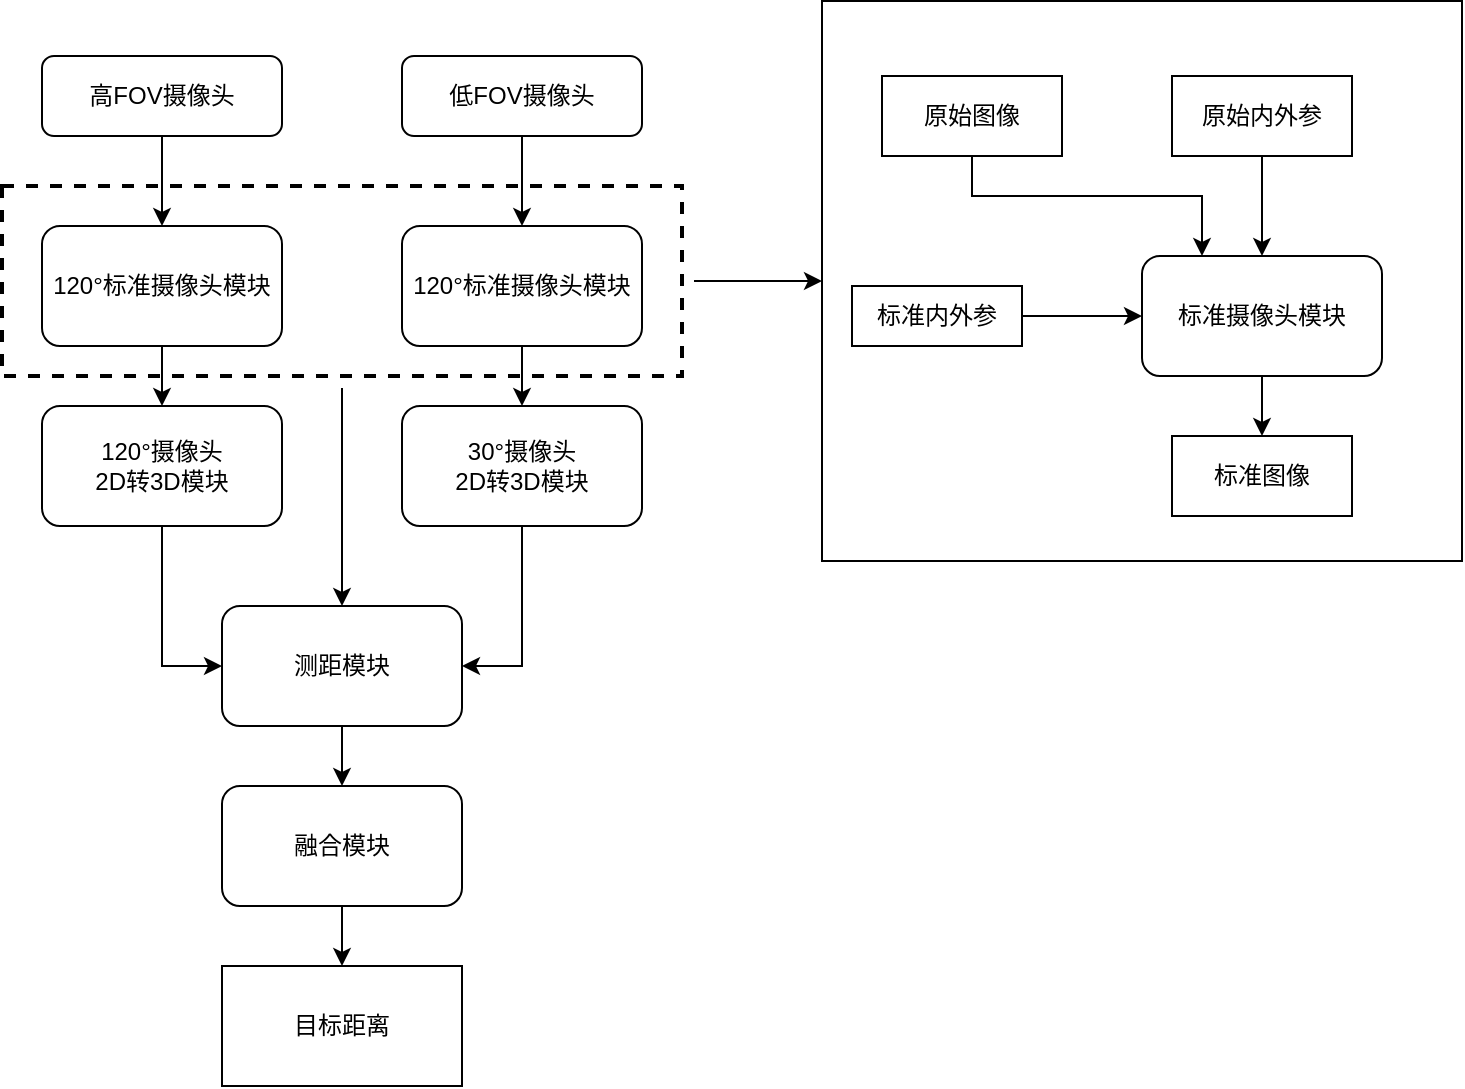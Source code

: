 <mxfile version="21.7.5" type="github">
  <diagram id="C5RBs43oDa-KdzZeNtuy" name="Page-1">
    <mxGraphModel dx="1386" dy="751" grid="1" gridSize="10" guides="1" tooltips="1" connect="1" arrows="1" fold="1" page="1" pageScale="1" pageWidth="827" pageHeight="1169" math="0" shadow="0">
      <root>
        <mxCell id="WIyWlLk6GJQsqaUBKTNV-0" />
        <mxCell id="WIyWlLk6GJQsqaUBKTNV-1" parent="WIyWlLk6GJQsqaUBKTNV-0" />
        <mxCell id="g37QjNz19FZHffNv4__E-36" value="" style="group" vertex="1" connectable="0" parent="WIyWlLk6GJQsqaUBKTNV-1">
          <mxGeometry x="50" y="40" width="320" height="515" as="geometry" />
        </mxCell>
        <mxCell id="g37QjNz19FZHffNv4__E-20" value="高FOV摄像头" style="rounded=1;whiteSpace=wrap;html=1;fontSize=12;glass=0;strokeWidth=1;shadow=0;" vertex="1" parent="g37QjNz19FZHffNv4__E-36">
          <mxGeometry width="120" height="40" as="geometry" />
        </mxCell>
        <mxCell id="g37QjNz19FZHffNv4__E-22" value="低FOV摄像头" style="rounded=1;whiteSpace=wrap;html=1;fontSize=12;glass=0;strokeWidth=1;shadow=0;" vertex="1" parent="g37QjNz19FZHffNv4__E-36">
          <mxGeometry x="180" width="120" height="40" as="geometry" />
        </mxCell>
        <mxCell id="g37QjNz19FZHffNv4__E-24" value="120°标准摄像头模块" style="rounded=1;whiteSpace=wrap;html=1;" vertex="1" parent="g37QjNz19FZHffNv4__E-36">
          <mxGeometry y="85" width="120" height="60" as="geometry" />
        </mxCell>
        <mxCell id="g37QjNz19FZHffNv4__E-19" style="edgeStyle=orthogonalEdgeStyle;rounded=0;orthogonalLoop=1;jettySize=auto;html=1;entryX=0.5;entryY=0;entryDx=0;entryDy=0;" edge="1" parent="g37QjNz19FZHffNv4__E-36" source="g37QjNz19FZHffNv4__E-20" target="g37QjNz19FZHffNv4__E-24">
          <mxGeometry relative="1" as="geometry" />
        </mxCell>
        <mxCell id="g37QjNz19FZHffNv4__E-26" value="120°标准摄像头模块" style="rounded=1;whiteSpace=wrap;html=1;" vertex="1" parent="g37QjNz19FZHffNv4__E-36">
          <mxGeometry x="180" y="85" width="120" height="60" as="geometry" />
        </mxCell>
        <mxCell id="g37QjNz19FZHffNv4__E-21" style="edgeStyle=orthogonalEdgeStyle;rounded=0;orthogonalLoop=1;jettySize=auto;html=1;entryX=0.5;entryY=0;entryDx=0;entryDy=0;" edge="1" parent="g37QjNz19FZHffNv4__E-36" source="g37QjNz19FZHffNv4__E-22" target="g37QjNz19FZHffNv4__E-26">
          <mxGeometry relative="1" as="geometry" />
        </mxCell>
        <mxCell id="g37QjNz19FZHffNv4__E-28" value="120°摄像头&lt;br&gt;2D转3D模块" style="rounded=1;whiteSpace=wrap;html=1;" vertex="1" parent="g37QjNz19FZHffNv4__E-36">
          <mxGeometry y="175" width="120" height="60" as="geometry" />
        </mxCell>
        <mxCell id="g37QjNz19FZHffNv4__E-23" style="edgeStyle=orthogonalEdgeStyle;rounded=0;orthogonalLoop=1;jettySize=auto;html=1;" edge="1" parent="g37QjNz19FZHffNv4__E-36" source="g37QjNz19FZHffNv4__E-24" target="g37QjNz19FZHffNv4__E-28">
          <mxGeometry relative="1" as="geometry" />
        </mxCell>
        <mxCell id="g37QjNz19FZHffNv4__E-30" value="30°摄像头&lt;br&gt;2D转3D模块" style="rounded=1;whiteSpace=wrap;html=1;" vertex="1" parent="g37QjNz19FZHffNv4__E-36">
          <mxGeometry x="180" y="175" width="120" height="60" as="geometry" />
        </mxCell>
        <mxCell id="g37QjNz19FZHffNv4__E-25" style="edgeStyle=orthogonalEdgeStyle;rounded=0;orthogonalLoop=1;jettySize=auto;html=1;" edge="1" parent="g37QjNz19FZHffNv4__E-36" source="g37QjNz19FZHffNv4__E-26" target="g37QjNz19FZHffNv4__E-30">
          <mxGeometry relative="1" as="geometry" />
        </mxCell>
        <mxCell id="g37QjNz19FZHffNv4__E-32" value="测距模块" style="rounded=1;whiteSpace=wrap;html=1;" vertex="1" parent="g37QjNz19FZHffNv4__E-36">
          <mxGeometry x="90" y="275" width="120" height="60" as="geometry" />
        </mxCell>
        <mxCell id="g37QjNz19FZHffNv4__E-27" style="edgeStyle=orthogonalEdgeStyle;rounded=0;orthogonalLoop=1;jettySize=auto;html=1;entryX=0;entryY=0.5;entryDx=0;entryDy=0;" edge="1" parent="g37QjNz19FZHffNv4__E-36" source="g37QjNz19FZHffNv4__E-28" target="g37QjNz19FZHffNv4__E-32">
          <mxGeometry relative="1" as="geometry" />
        </mxCell>
        <mxCell id="g37QjNz19FZHffNv4__E-29" style="edgeStyle=orthogonalEdgeStyle;rounded=0;orthogonalLoop=1;jettySize=auto;html=1;entryX=1;entryY=0.5;entryDx=0;entryDy=0;" edge="1" parent="g37QjNz19FZHffNv4__E-36" source="g37QjNz19FZHffNv4__E-30" target="g37QjNz19FZHffNv4__E-32">
          <mxGeometry relative="1" as="geometry" />
        </mxCell>
        <mxCell id="g37QjNz19FZHffNv4__E-33" value="目标距离" style="rounded=0;whiteSpace=wrap;html=1;" vertex="1" parent="g37QjNz19FZHffNv4__E-36">
          <mxGeometry x="90" y="455" width="120" height="60" as="geometry" />
        </mxCell>
        <mxCell id="g37QjNz19FZHffNv4__E-34" style="edgeStyle=orthogonalEdgeStyle;rounded=0;orthogonalLoop=1;jettySize=auto;html=1;" edge="1" parent="g37QjNz19FZHffNv4__E-36" source="g37QjNz19FZHffNv4__E-35" target="g37QjNz19FZHffNv4__E-33">
          <mxGeometry relative="1" as="geometry" />
        </mxCell>
        <mxCell id="g37QjNz19FZHffNv4__E-35" value="融合模块" style="rounded=1;whiteSpace=wrap;html=1;" vertex="1" parent="g37QjNz19FZHffNv4__E-36">
          <mxGeometry x="90" y="365" width="120" height="60" as="geometry" />
        </mxCell>
        <mxCell id="g37QjNz19FZHffNv4__E-31" style="edgeStyle=orthogonalEdgeStyle;rounded=0;orthogonalLoop=1;jettySize=auto;html=1;" edge="1" parent="g37QjNz19FZHffNv4__E-36" source="g37QjNz19FZHffNv4__E-32" target="g37QjNz19FZHffNv4__E-35">
          <mxGeometry relative="1" as="geometry" />
        </mxCell>
        <mxCell id="g37QjNz19FZHffNv4__E-50" style="edgeStyle=orthogonalEdgeStyle;rounded=0;orthogonalLoop=1;jettySize=auto;html=1;" edge="1" parent="g37QjNz19FZHffNv4__E-36" source="g37QjNz19FZHffNv4__E-38" target="g37QjNz19FZHffNv4__E-32">
          <mxGeometry relative="1" as="geometry" />
        </mxCell>
        <mxCell id="g37QjNz19FZHffNv4__E-38" value="" style="rounded=0;whiteSpace=wrap;html=1;strokeColor=default;strokeWidth=2;perimeterSpacing=6;gradientColor=none;fillColor=none;dashed=1;" vertex="1" parent="g37QjNz19FZHffNv4__E-36">
          <mxGeometry x="-20" y="65" width="340" height="95" as="geometry" />
        </mxCell>
        <mxCell id="g37QjNz19FZHffNv4__E-39" style="edgeStyle=orthogonalEdgeStyle;rounded=0;orthogonalLoop=1;jettySize=auto;html=1;exitX=1;exitY=0.5;exitDx=0;exitDy=0;" edge="1" parent="WIyWlLk6GJQsqaUBKTNV-1" source="g37QjNz19FZHffNv4__E-38" target="g37QjNz19FZHffNv4__E-37">
          <mxGeometry relative="1" as="geometry" />
        </mxCell>
        <mxCell id="g37QjNz19FZHffNv4__E-49" value="" style="group" vertex="1" connectable="0" parent="WIyWlLk6GJQsqaUBKTNV-1">
          <mxGeometry x="440" y="12.5" width="320" height="280" as="geometry" />
        </mxCell>
        <mxCell id="g37QjNz19FZHffNv4__E-37" value="" style="rounded=0;whiteSpace=wrap;html=1;" vertex="1" parent="g37QjNz19FZHffNv4__E-49">
          <mxGeometry width="320" height="280" as="geometry" />
        </mxCell>
        <mxCell id="g37QjNz19FZHffNv4__E-40" value="标准摄像头模块" style="rounded=1;whiteSpace=wrap;html=1;" vertex="1" parent="g37QjNz19FZHffNv4__E-49">
          <mxGeometry x="160" y="127.5" width="120" height="60" as="geometry" />
        </mxCell>
        <mxCell id="g37QjNz19FZHffNv4__E-44" style="edgeStyle=orthogonalEdgeStyle;rounded=0;orthogonalLoop=1;jettySize=auto;html=1;entryX=0.25;entryY=0;entryDx=0;entryDy=0;" edge="1" parent="g37QjNz19FZHffNv4__E-49" source="g37QjNz19FZHffNv4__E-41" target="g37QjNz19FZHffNv4__E-40">
          <mxGeometry relative="1" as="geometry">
            <Array as="points">
              <mxPoint x="75" y="97.5" />
              <mxPoint x="190" y="97.5" />
            </Array>
          </mxGeometry>
        </mxCell>
        <mxCell id="g37QjNz19FZHffNv4__E-41" value="原始图像" style="rounded=0;whiteSpace=wrap;html=1;" vertex="1" parent="g37QjNz19FZHffNv4__E-49">
          <mxGeometry x="30" y="37.5" width="90" height="40" as="geometry" />
        </mxCell>
        <mxCell id="g37QjNz19FZHffNv4__E-43" style="edgeStyle=orthogonalEdgeStyle;rounded=0;orthogonalLoop=1;jettySize=auto;html=1;" edge="1" parent="g37QjNz19FZHffNv4__E-49" source="g37QjNz19FZHffNv4__E-42" target="g37QjNz19FZHffNv4__E-40">
          <mxGeometry relative="1" as="geometry" />
        </mxCell>
        <mxCell id="g37QjNz19FZHffNv4__E-42" value="原始内外参" style="rounded=0;whiteSpace=wrap;html=1;" vertex="1" parent="g37QjNz19FZHffNv4__E-49">
          <mxGeometry x="175" y="37.5" width="90" height="40" as="geometry" />
        </mxCell>
        <mxCell id="g37QjNz19FZHffNv4__E-46" style="edgeStyle=orthogonalEdgeStyle;rounded=0;orthogonalLoop=1;jettySize=auto;html=1;" edge="1" parent="g37QjNz19FZHffNv4__E-49" source="g37QjNz19FZHffNv4__E-45" target="g37QjNz19FZHffNv4__E-40">
          <mxGeometry relative="1" as="geometry" />
        </mxCell>
        <mxCell id="g37QjNz19FZHffNv4__E-45" value="标准内外参" style="rounded=0;whiteSpace=wrap;html=1;" vertex="1" parent="g37QjNz19FZHffNv4__E-49">
          <mxGeometry x="15" y="142.5" width="85" height="30" as="geometry" />
        </mxCell>
        <mxCell id="g37QjNz19FZHffNv4__E-47" value="标准图像" style="rounded=0;whiteSpace=wrap;html=1;" vertex="1" parent="g37QjNz19FZHffNv4__E-49">
          <mxGeometry x="175" y="217.5" width="90" height="40" as="geometry" />
        </mxCell>
        <mxCell id="g37QjNz19FZHffNv4__E-48" style="edgeStyle=orthogonalEdgeStyle;rounded=0;orthogonalLoop=1;jettySize=auto;html=1;" edge="1" parent="g37QjNz19FZHffNv4__E-49" source="g37QjNz19FZHffNv4__E-40" target="g37QjNz19FZHffNv4__E-47">
          <mxGeometry relative="1" as="geometry" />
        </mxCell>
      </root>
    </mxGraphModel>
  </diagram>
</mxfile>
